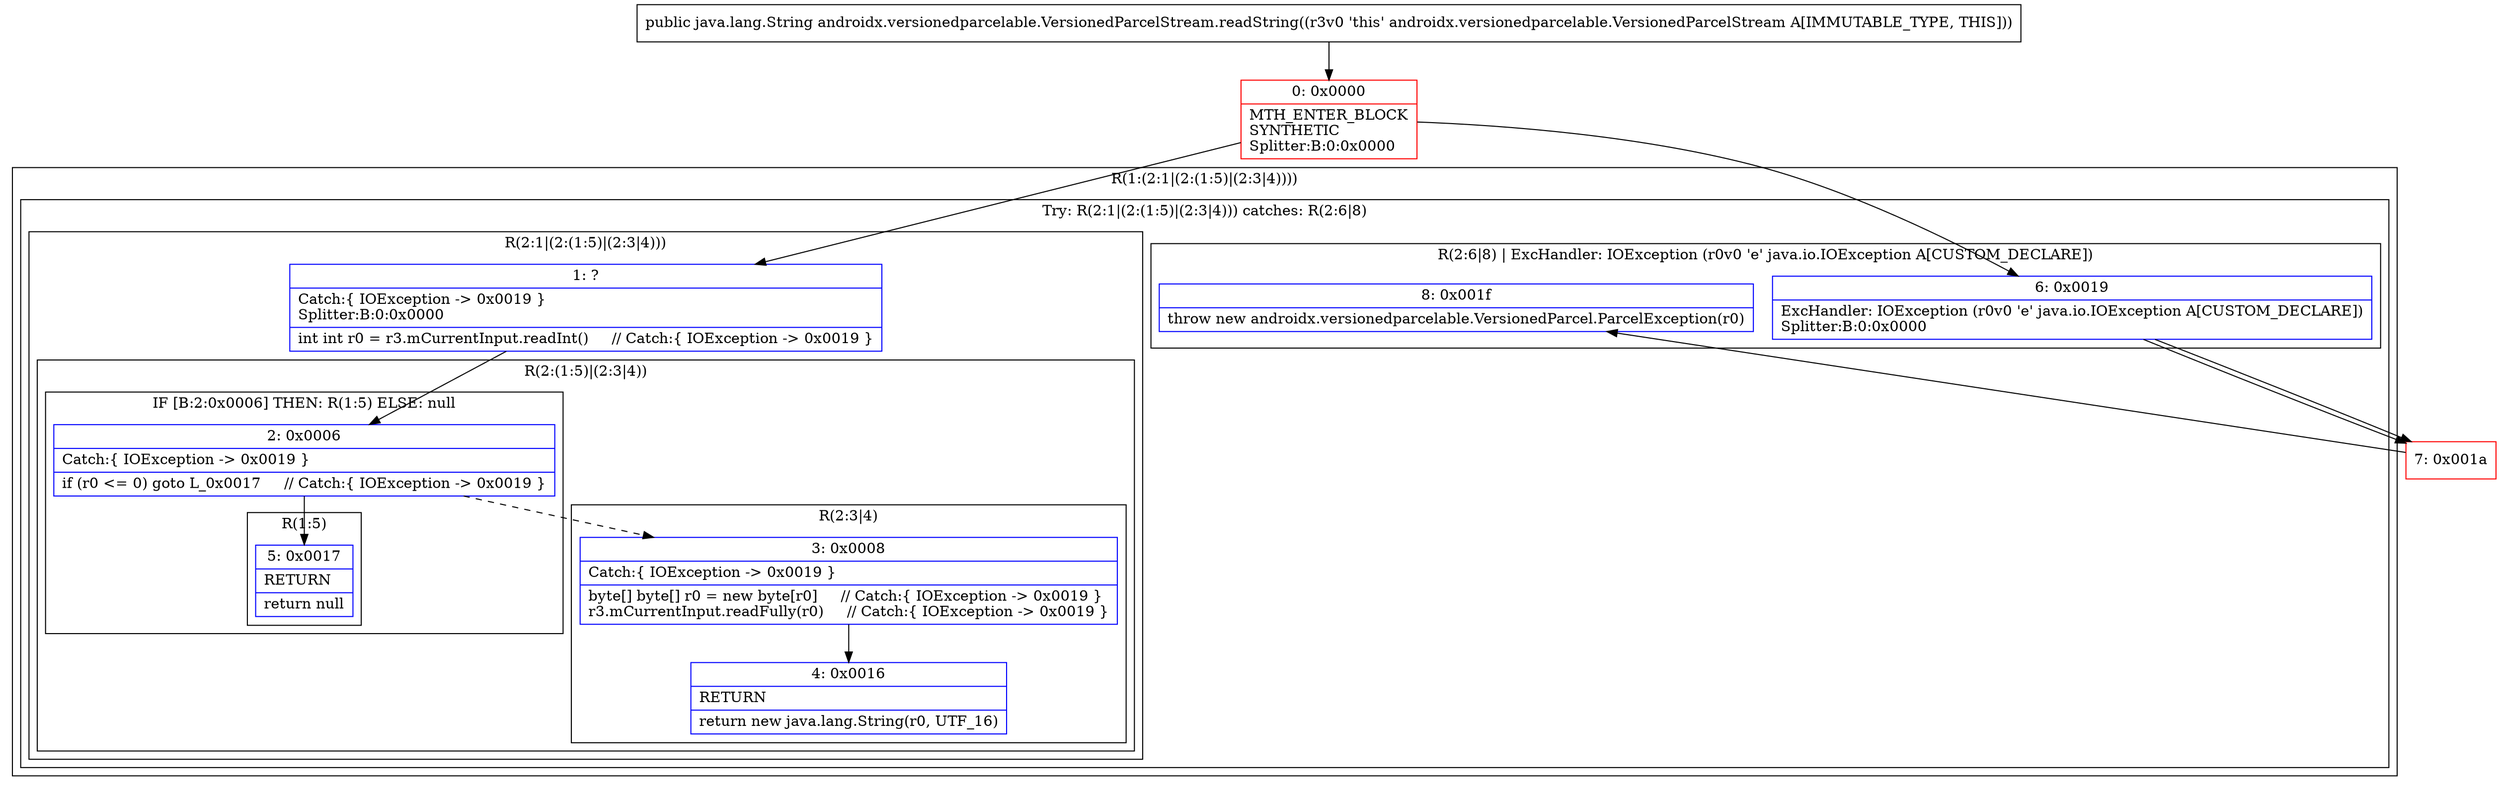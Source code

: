 digraph "CFG forandroidx.versionedparcelable.VersionedParcelStream.readString()Ljava\/lang\/String;" {
subgraph cluster_Region_813416087 {
label = "R(1:(2:1|(2:(1:5)|(2:3|4))))";
node [shape=record,color=blue];
subgraph cluster_TryCatchRegion_1863097068 {
label = "Try: R(2:1|(2:(1:5)|(2:3|4))) catches: R(2:6|8)";
node [shape=record,color=blue];
subgraph cluster_Region_511966985 {
label = "R(2:1|(2:(1:5)|(2:3|4)))";
node [shape=record,color=blue];
Node_1 [shape=record,label="{1\:\ ?|Catch:\{ IOException \-\> 0x0019 \}\lSplitter:B:0:0x0000\l|int int r0 = r3.mCurrentInput.readInt()     \/\/ Catch:\{ IOException \-\> 0x0019 \}\l}"];
subgraph cluster_Region_1441547404 {
label = "R(2:(1:5)|(2:3|4))";
node [shape=record,color=blue];
subgraph cluster_IfRegion_230705280 {
label = "IF [B:2:0x0006] THEN: R(1:5) ELSE: null";
node [shape=record,color=blue];
Node_2 [shape=record,label="{2\:\ 0x0006|Catch:\{ IOException \-\> 0x0019 \}\l|if (r0 \<= 0) goto L_0x0017     \/\/ Catch:\{ IOException \-\> 0x0019 \}\l}"];
subgraph cluster_Region_795850731 {
label = "R(1:5)";
node [shape=record,color=blue];
Node_5 [shape=record,label="{5\:\ 0x0017|RETURN\l|return null\l}"];
}
}
subgraph cluster_Region_1781839686 {
label = "R(2:3|4)";
node [shape=record,color=blue];
Node_3 [shape=record,label="{3\:\ 0x0008|Catch:\{ IOException \-\> 0x0019 \}\l|byte[] byte[] r0 = new byte[r0]     \/\/ Catch:\{ IOException \-\> 0x0019 \}\lr3.mCurrentInput.readFully(r0)     \/\/ Catch:\{ IOException \-\> 0x0019 \}\l}"];
Node_4 [shape=record,label="{4\:\ 0x0016|RETURN\l|return new java.lang.String(r0, UTF_16)\l}"];
}
}
}
subgraph cluster_Region_1116552087 {
label = "R(2:6|8) | ExcHandler: IOException (r0v0 'e' java.io.IOException A[CUSTOM_DECLARE])\l";
node [shape=record,color=blue];
Node_6 [shape=record,label="{6\:\ 0x0019|ExcHandler: IOException (r0v0 'e' java.io.IOException A[CUSTOM_DECLARE])\lSplitter:B:0:0x0000\l}"];
Node_8 [shape=record,label="{8\:\ 0x001f|throw new androidx.versionedparcelable.VersionedParcel.ParcelException(r0)\l}"];
}
}
}
subgraph cluster_Region_1116552087 {
label = "R(2:6|8) | ExcHandler: IOException (r0v0 'e' java.io.IOException A[CUSTOM_DECLARE])\l";
node [shape=record,color=blue];
Node_6 [shape=record,label="{6\:\ 0x0019|ExcHandler: IOException (r0v0 'e' java.io.IOException A[CUSTOM_DECLARE])\lSplitter:B:0:0x0000\l}"];
Node_8 [shape=record,label="{8\:\ 0x001f|throw new androidx.versionedparcelable.VersionedParcel.ParcelException(r0)\l}"];
}
Node_0 [shape=record,color=red,label="{0\:\ 0x0000|MTH_ENTER_BLOCK\lSYNTHETIC\lSplitter:B:0:0x0000\l}"];
Node_7 [shape=record,color=red,label="{7\:\ 0x001a}"];
MethodNode[shape=record,label="{public java.lang.String androidx.versionedparcelable.VersionedParcelStream.readString((r3v0 'this' androidx.versionedparcelable.VersionedParcelStream A[IMMUTABLE_TYPE, THIS])) }"];
MethodNode -> Node_0;
Node_1 -> Node_2;
Node_2 -> Node_3[style=dashed];
Node_2 -> Node_5;
Node_3 -> Node_4;
Node_6 -> Node_7;
Node_6 -> Node_7;
Node_0 -> Node_1;
Node_0 -> Node_6;
Node_7 -> Node_8;
}

